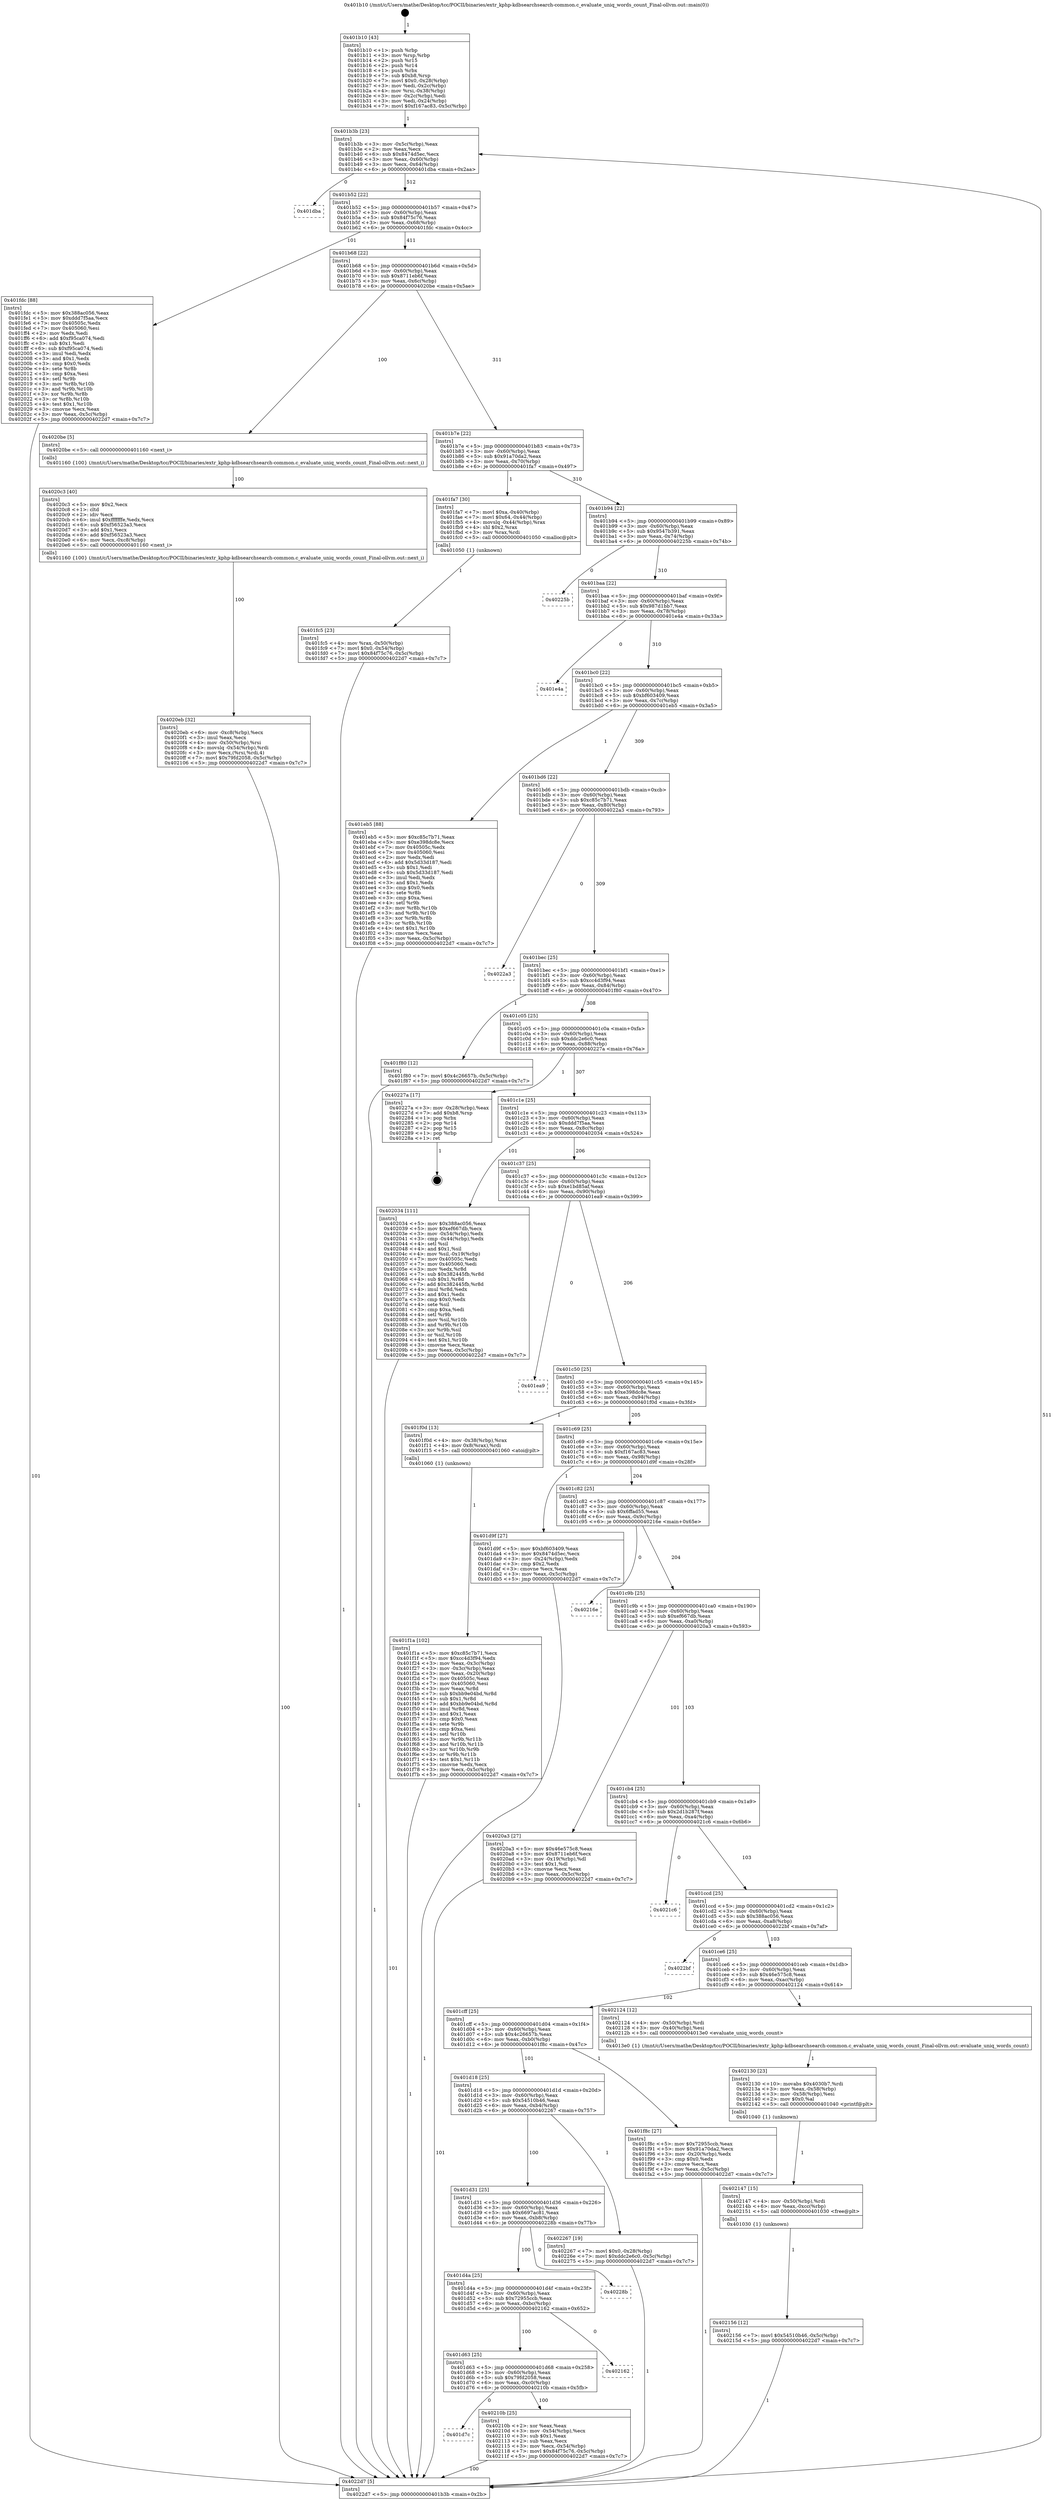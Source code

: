 digraph "0x401b10" {
  label = "0x401b10 (/mnt/c/Users/mathe/Desktop/tcc/POCII/binaries/extr_kphp-kdbsearchsearch-common.c_evaluate_uniq_words_count_Final-ollvm.out::main(0))"
  labelloc = "t"
  node[shape=record]

  Entry [label="",width=0.3,height=0.3,shape=circle,fillcolor=black,style=filled]
  "0x401b3b" [label="{
     0x401b3b [23]\l
     | [instrs]\l
     &nbsp;&nbsp;0x401b3b \<+3\>: mov -0x5c(%rbp),%eax\l
     &nbsp;&nbsp;0x401b3e \<+2\>: mov %eax,%ecx\l
     &nbsp;&nbsp;0x401b40 \<+6\>: sub $0x8474d5ec,%ecx\l
     &nbsp;&nbsp;0x401b46 \<+3\>: mov %eax,-0x60(%rbp)\l
     &nbsp;&nbsp;0x401b49 \<+3\>: mov %ecx,-0x64(%rbp)\l
     &nbsp;&nbsp;0x401b4c \<+6\>: je 0000000000401dba \<main+0x2aa\>\l
  }"]
  "0x401dba" [label="{
     0x401dba\l
  }", style=dashed]
  "0x401b52" [label="{
     0x401b52 [22]\l
     | [instrs]\l
     &nbsp;&nbsp;0x401b52 \<+5\>: jmp 0000000000401b57 \<main+0x47\>\l
     &nbsp;&nbsp;0x401b57 \<+3\>: mov -0x60(%rbp),%eax\l
     &nbsp;&nbsp;0x401b5a \<+5\>: sub $0x84f75c76,%eax\l
     &nbsp;&nbsp;0x401b5f \<+3\>: mov %eax,-0x68(%rbp)\l
     &nbsp;&nbsp;0x401b62 \<+6\>: je 0000000000401fdc \<main+0x4cc\>\l
  }"]
  Exit [label="",width=0.3,height=0.3,shape=circle,fillcolor=black,style=filled,peripheries=2]
  "0x401fdc" [label="{
     0x401fdc [88]\l
     | [instrs]\l
     &nbsp;&nbsp;0x401fdc \<+5\>: mov $0x388ac056,%eax\l
     &nbsp;&nbsp;0x401fe1 \<+5\>: mov $0xddd7f5aa,%ecx\l
     &nbsp;&nbsp;0x401fe6 \<+7\>: mov 0x40505c,%edx\l
     &nbsp;&nbsp;0x401fed \<+7\>: mov 0x405060,%esi\l
     &nbsp;&nbsp;0x401ff4 \<+2\>: mov %edx,%edi\l
     &nbsp;&nbsp;0x401ff6 \<+6\>: add $0xf95ca074,%edi\l
     &nbsp;&nbsp;0x401ffc \<+3\>: sub $0x1,%edi\l
     &nbsp;&nbsp;0x401fff \<+6\>: sub $0xf95ca074,%edi\l
     &nbsp;&nbsp;0x402005 \<+3\>: imul %edi,%edx\l
     &nbsp;&nbsp;0x402008 \<+3\>: and $0x1,%edx\l
     &nbsp;&nbsp;0x40200b \<+3\>: cmp $0x0,%edx\l
     &nbsp;&nbsp;0x40200e \<+4\>: sete %r8b\l
     &nbsp;&nbsp;0x402012 \<+3\>: cmp $0xa,%esi\l
     &nbsp;&nbsp;0x402015 \<+4\>: setl %r9b\l
     &nbsp;&nbsp;0x402019 \<+3\>: mov %r8b,%r10b\l
     &nbsp;&nbsp;0x40201c \<+3\>: and %r9b,%r10b\l
     &nbsp;&nbsp;0x40201f \<+3\>: xor %r9b,%r8b\l
     &nbsp;&nbsp;0x402022 \<+3\>: or %r8b,%r10b\l
     &nbsp;&nbsp;0x402025 \<+4\>: test $0x1,%r10b\l
     &nbsp;&nbsp;0x402029 \<+3\>: cmovne %ecx,%eax\l
     &nbsp;&nbsp;0x40202c \<+3\>: mov %eax,-0x5c(%rbp)\l
     &nbsp;&nbsp;0x40202f \<+5\>: jmp 00000000004022d7 \<main+0x7c7\>\l
  }"]
  "0x401b68" [label="{
     0x401b68 [22]\l
     | [instrs]\l
     &nbsp;&nbsp;0x401b68 \<+5\>: jmp 0000000000401b6d \<main+0x5d\>\l
     &nbsp;&nbsp;0x401b6d \<+3\>: mov -0x60(%rbp),%eax\l
     &nbsp;&nbsp;0x401b70 \<+5\>: sub $0x8711eb6f,%eax\l
     &nbsp;&nbsp;0x401b75 \<+3\>: mov %eax,-0x6c(%rbp)\l
     &nbsp;&nbsp;0x401b78 \<+6\>: je 00000000004020be \<main+0x5ae\>\l
  }"]
  "0x402156" [label="{
     0x402156 [12]\l
     | [instrs]\l
     &nbsp;&nbsp;0x402156 \<+7\>: movl $0x54510b46,-0x5c(%rbp)\l
     &nbsp;&nbsp;0x40215d \<+5\>: jmp 00000000004022d7 \<main+0x7c7\>\l
  }"]
  "0x4020be" [label="{
     0x4020be [5]\l
     | [instrs]\l
     &nbsp;&nbsp;0x4020be \<+5\>: call 0000000000401160 \<next_i\>\l
     | [calls]\l
     &nbsp;&nbsp;0x401160 \{100\} (/mnt/c/Users/mathe/Desktop/tcc/POCII/binaries/extr_kphp-kdbsearchsearch-common.c_evaluate_uniq_words_count_Final-ollvm.out::next_i)\l
  }"]
  "0x401b7e" [label="{
     0x401b7e [22]\l
     | [instrs]\l
     &nbsp;&nbsp;0x401b7e \<+5\>: jmp 0000000000401b83 \<main+0x73\>\l
     &nbsp;&nbsp;0x401b83 \<+3\>: mov -0x60(%rbp),%eax\l
     &nbsp;&nbsp;0x401b86 \<+5\>: sub $0x91a70da2,%eax\l
     &nbsp;&nbsp;0x401b8b \<+3\>: mov %eax,-0x70(%rbp)\l
     &nbsp;&nbsp;0x401b8e \<+6\>: je 0000000000401fa7 \<main+0x497\>\l
  }"]
  "0x402147" [label="{
     0x402147 [15]\l
     | [instrs]\l
     &nbsp;&nbsp;0x402147 \<+4\>: mov -0x50(%rbp),%rdi\l
     &nbsp;&nbsp;0x40214b \<+6\>: mov %eax,-0xcc(%rbp)\l
     &nbsp;&nbsp;0x402151 \<+5\>: call 0000000000401030 \<free@plt\>\l
     | [calls]\l
     &nbsp;&nbsp;0x401030 \{1\} (unknown)\l
  }"]
  "0x401fa7" [label="{
     0x401fa7 [30]\l
     | [instrs]\l
     &nbsp;&nbsp;0x401fa7 \<+7\>: movl $0xa,-0x40(%rbp)\l
     &nbsp;&nbsp;0x401fae \<+7\>: movl $0x64,-0x44(%rbp)\l
     &nbsp;&nbsp;0x401fb5 \<+4\>: movslq -0x44(%rbp),%rax\l
     &nbsp;&nbsp;0x401fb9 \<+4\>: shl $0x2,%rax\l
     &nbsp;&nbsp;0x401fbd \<+3\>: mov %rax,%rdi\l
     &nbsp;&nbsp;0x401fc0 \<+5\>: call 0000000000401050 \<malloc@plt\>\l
     | [calls]\l
     &nbsp;&nbsp;0x401050 \{1\} (unknown)\l
  }"]
  "0x401b94" [label="{
     0x401b94 [22]\l
     | [instrs]\l
     &nbsp;&nbsp;0x401b94 \<+5\>: jmp 0000000000401b99 \<main+0x89\>\l
     &nbsp;&nbsp;0x401b99 \<+3\>: mov -0x60(%rbp),%eax\l
     &nbsp;&nbsp;0x401b9c \<+5\>: sub $0x9547b391,%eax\l
     &nbsp;&nbsp;0x401ba1 \<+3\>: mov %eax,-0x74(%rbp)\l
     &nbsp;&nbsp;0x401ba4 \<+6\>: je 000000000040225b \<main+0x74b\>\l
  }"]
  "0x402130" [label="{
     0x402130 [23]\l
     | [instrs]\l
     &nbsp;&nbsp;0x402130 \<+10\>: movabs $0x4030b7,%rdi\l
     &nbsp;&nbsp;0x40213a \<+3\>: mov %eax,-0x58(%rbp)\l
     &nbsp;&nbsp;0x40213d \<+3\>: mov -0x58(%rbp),%esi\l
     &nbsp;&nbsp;0x402140 \<+2\>: mov $0x0,%al\l
     &nbsp;&nbsp;0x402142 \<+5\>: call 0000000000401040 \<printf@plt\>\l
     | [calls]\l
     &nbsp;&nbsp;0x401040 \{1\} (unknown)\l
  }"]
  "0x40225b" [label="{
     0x40225b\l
  }", style=dashed]
  "0x401baa" [label="{
     0x401baa [22]\l
     | [instrs]\l
     &nbsp;&nbsp;0x401baa \<+5\>: jmp 0000000000401baf \<main+0x9f\>\l
     &nbsp;&nbsp;0x401baf \<+3\>: mov -0x60(%rbp),%eax\l
     &nbsp;&nbsp;0x401bb2 \<+5\>: sub $0x987d1bb7,%eax\l
     &nbsp;&nbsp;0x401bb7 \<+3\>: mov %eax,-0x78(%rbp)\l
     &nbsp;&nbsp;0x401bba \<+6\>: je 0000000000401e4a \<main+0x33a\>\l
  }"]
  "0x401d7c" [label="{
     0x401d7c\l
  }", style=dashed]
  "0x401e4a" [label="{
     0x401e4a\l
  }", style=dashed]
  "0x401bc0" [label="{
     0x401bc0 [22]\l
     | [instrs]\l
     &nbsp;&nbsp;0x401bc0 \<+5\>: jmp 0000000000401bc5 \<main+0xb5\>\l
     &nbsp;&nbsp;0x401bc5 \<+3\>: mov -0x60(%rbp),%eax\l
     &nbsp;&nbsp;0x401bc8 \<+5\>: sub $0xbf603409,%eax\l
     &nbsp;&nbsp;0x401bcd \<+3\>: mov %eax,-0x7c(%rbp)\l
     &nbsp;&nbsp;0x401bd0 \<+6\>: je 0000000000401eb5 \<main+0x3a5\>\l
  }"]
  "0x40210b" [label="{
     0x40210b [25]\l
     | [instrs]\l
     &nbsp;&nbsp;0x40210b \<+2\>: xor %eax,%eax\l
     &nbsp;&nbsp;0x40210d \<+3\>: mov -0x54(%rbp),%ecx\l
     &nbsp;&nbsp;0x402110 \<+3\>: sub $0x1,%eax\l
     &nbsp;&nbsp;0x402113 \<+2\>: sub %eax,%ecx\l
     &nbsp;&nbsp;0x402115 \<+3\>: mov %ecx,-0x54(%rbp)\l
     &nbsp;&nbsp;0x402118 \<+7\>: movl $0x84f75c76,-0x5c(%rbp)\l
     &nbsp;&nbsp;0x40211f \<+5\>: jmp 00000000004022d7 \<main+0x7c7\>\l
  }"]
  "0x401eb5" [label="{
     0x401eb5 [88]\l
     | [instrs]\l
     &nbsp;&nbsp;0x401eb5 \<+5\>: mov $0xc85c7b71,%eax\l
     &nbsp;&nbsp;0x401eba \<+5\>: mov $0xe398dc8e,%ecx\l
     &nbsp;&nbsp;0x401ebf \<+7\>: mov 0x40505c,%edx\l
     &nbsp;&nbsp;0x401ec6 \<+7\>: mov 0x405060,%esi\l
     &nbsp;&nbsp;0x401ecd \<+2\>: mov %edx,%edi\l
     &nbsp;&nbsp;0x401ecf \<+6\>: add $0x5d33d187,%edi\l
     &nbsp;&nbsp;0x401ed5 \<+3\>: sub $0x1,%edi\l
     &nbsp;&nbsp;0x401ed8 \<+6\>: sub $0x5d33d187,%edi\l
     &nbsp;&nbsp;0x401ede \<+3\>: imul %edi,%edx\l
     &nbsp;&nbsp;0x401ee1 \<+3\>: and $0x1,%edx\l
     &nbsp;&nbsp;0x401ee4 \<+3\>: cmp $0x0,%edx\l
     &nbsp;&nbsp;0x401ee7 \<+4\>: sete %r8b\l
     &nbsp;&nbsp;0x401eeb \<+3\>: cmp $0xa,%esi\l
     &nbsp;&nbsp;0x401eee \<+4\>: setl %r9b\l
     &nbsp;&nbsp;0x401ef2 \<+3\>: mov %r8b,%r10b\l
     &nbsp;&nbsp;0x401ef5 \<+3\>: and %r9b,%r10b\l
     &nbsp;&nbsp;0x401ef8 \<+3\>: xor %r9b,%r8b\l
     &nbsp;&nbsp;0x401efb \<+3\>: or %r8b,%r10b\l
     &nbsp;&nbsp;0x401efe \<+4\>: test $0x1,%r10b\l
     &nbsp;&nbsp;0x401f02 \<+3\>: cmovne %ecx,%eax\l
     &nbsp;&nbsp;0x401f05 \<+3\>: mov %eax,-0x5c(%rbp)\l
     &nbsp;&nbsp;0x401f08 \<+5\>: jmp 00000000004022d7 \<main+0x7c7\>\l
  }"]
  "0x401bd6" [label="{
     0x401bd6 [22]\l
     | [instrs]\l
     &nbsp;&nbsp;0x401bd6 \<+5\>: jmp 0000000000401bdb \<main+0xcb\>\l
     &nbsp;&nbsp;0x401bdb \<+3\>: mov -0x60(%rbp),%eax\l
     &nbsp;&nbsp;0x401bde \<+5\>: sub $0xc85c7b71,%eax\l
     &nbsp;&nbsp;0x401be3 \<+3\>: mov %eax,-0x80(%rbp)\l
     &nbsp;&nbsp;0x401be6 \<+6\>: je 00000000004022a3 \<main+0x793\>\l
  }"]
  "0x401d63" [label="{
     0x401d63 [25]\l
     | [instrs]\l
     &nbsp;&nbsp;0x401d63 \<+5\>: jmp 0000000000401d68 \<main+0x258\>\l
     &nbsp;&nbsp;0x401d68 \<+3\>: mov -0x60(%rbp),%eax\l
     &nbsp;&nbsp;0x401d6b \<+5\>: sub $0x79fd2058,%eax\l
     &nbsp;&nbsp;0x401d70 \<+6\>: mov %eax,-0xc0(%rbp)\l
     &nbsp;&nbsp;0x401d76 \<+6\>: je 000000000040210b \<main+0x5fb\>\l
  }"]
  "0x4022a3" [label="{
     0x4022a3\l
  }", style=dashed]
  "0x401bec" [label="{
     0x401bec [25]\l
     | [instrs]\l
     &nbsp;&nbsp;0x401bec \<+5\>: jmp 0000000000401bf1 \<main+0xe1\>\l
     &nbsp;&nbsp;0x401bf1 \<+3\>: mov -0x60(%rbp),%eax\l
     &nbsp;&nbsp;0x401bf4 \<+5\>: sub $0xcc4d3f94,%eax\l
     &nbsp;&nbsp;0x401bf9 \<+6\>: mov %eax,-0x84(%rbp)\l
     &nbsp;&nbsp;0x401bff \<+6\>: je 0000000000401f80 \<main+0x470\>\l
  }"]
  "0x402162" [label="{
     0x402162\l
  }", style=dashed]
  "0x401f80" [label="{
     0x401f80 [12]\l
     | [instrs]\l
     &nbsp;&nbsp;0x401f80 \<+7\>: movl $0x4c26657b,-0x5c(%rbp)\l
     &nbsp;&nbsp;0x401f87 \<+5\>: jmp 00000000004022d7 \<main+0x7c7\>\l
  }"]
  "0x401c05" [label="{
     0x401c05 [25]\l
     | [instrs]\l
     &nbsp;&nbsp;0x401c05 \<+5\>: jmp 0000000000401c0a \<main+0xfa\>\l
     &nbsp;&nbsp;0x401c0a \<+3\>: mov -0x60(%rbp),%eax\l
     &nbsp;&nbsp;0x401c0d \<+5\>: sub $0xddc2e6c0,%eax\l
     &nbsp;&nbsp;0x401c12 \<+6\>: mov %eax,-0x88(%rbp)\l
     &nbsp;&nbsp;0x401c18 \<+6\>: je 000000000040227a \<main+0x76a\>\l
  }"]
  "0x401d4a" [label="{
     0x401d4a [25]\l
     | [instrs]\l
     &nbsp;&nbsp;0x401d4a \<+5\>: jmp 0000000000401d4f \<main+0x23f\>\l
     &nbsp;&nbsp;0x401d4f \<+3\>: mov -0x60(%rbp),%eax\l
     &nbsp;&nbsp;0x401d52 \<+5\>: sub $0x72955ccb,%eax\l
     &nbsp;&nbsp;0x401d57 \<+6\>: mov %eax,-0xbc(%rbp)\l
     &nbsp;&nbsp;0x401d5d \<+6\>: je 0000000000402162 \<main+0x652\>\l
  }"]
  "0x40227a" [label="{
     0x40227a [17]\l
     | [instrs]\l
     &nbsp;&nbsp;0x40227a \<+3\>: mov -0x28(%rbp),%eax\l
     &nbsp;&nbsp;0x40227d \<+7\>: add $0xb8,%rsp\l
     &nbsp;&nbsp;0x402284 \<+1\>: pop %rbx\l
     &nbsp;&nbsp;0x402285 \<+2\>: pop %r14\l
     &nbsp;&nbsp;0x402287 \<+2\>: pop %r15\l
     &nbsp;&nbsp;0x402289 \<+1\>: pop %rbp\l
     &nbsp;&nbsp;0x40228a \<+1\>: ret\l
  }"]
  "0x401c1e" [label="{
     0x401c1e [25]\l
     | [instrs]\l
     &nbsp;&nbsp;0x401c1e \<+5\>: jmp 0000000000401c23 \<main+0x113\>\l
     &nbsp;&nbsp;0x401c23 \<+3\>: mov -0x60(%rbp),%eax\l
     &nbsp;&nbsp;0x401c26 \<+5\>: sub $0xddd7f5aa,%eax\l
     &nbsp;&nbsp;0x401c2b \<+6\>: mov %eax,-0x8c(%rbp)\l
     &nbsp;&nbsp;0x401c31 \<+6\>: je 0000000000402034 \<main+0x524\>\l
  }"]
  "0x40228b" [label="{
     0x40228b\l
  }", style=dashed]
  "0x402034" [label="{
     0x402034 [111]\l
     | [instrs]\l
     &nbsp;&nbsp;0x402034 \<+5\>: mov $0x388ac056,%eax\l
     &nbsp;&nbsp;0x402039 \<+5\>: mov $0xef667db,%ecx\l
     &nbsp;&nbsp;0x40203e \<+3\>: mov -0x54(%rbp),%edx\l
     &nbsp;&nbsp;0x402041 \<+3\>: cmp -0x44(%rbp),%edx\l
     &nbsp;&nbsp;0x402044 \<+4\>: setl %sil\l
     &nbsp;&nbsp;0x402048 \<+4\>: and $0x1,%sil\l
     &nbsp;&nbsp;0x40204c \<+4\>: mov %sil,-0x19(%rbp)\l
     &nbsp;&nbsp;0x402050 \<+7\>: mov 0x40505c,%edx\l
     &nbsp;&nbsp;0x402057 \<+7\>: mov 0x405060,%edi\l
     &nbsp;&nbsp;0x40205e \<+3\>: mov %edx,%r8d\l
     &nbsp;&nbsp;0x402061 \<+7\>: sub $0x382445fb,%r8d\l
     &nbsp;&nbsp;0x402068 \<+4\>: sub $0x1,%r8d\l
     &nbsp;&nbsp;0x40206c \<+7\>: add $0x382445fb,%r8d\l
     &nbsp;&nbsp;0x402073 \<+4\>: imul %r8d,%edx\l
     &nbsp;&nbsp;0x402077 \<+3\>: and $0x1,%edx\l
     &nbsp;&nbsp;0x40207a \<+3\>: cmp $0x0,%edx\l
     &nbsp;&nbsp;0x40207d \<+4\>: sete %sil\l
     &nbsp;&nbsp;0x402081 \<+3\>: cmp $0xa,%edi\l
     &nbsp;&nbsp;0x402084 \<+4\>: setl %r9b\l
     &nbsp;&nbsp;0x402088 \<+3\>: mov %sil,%r10b\l
     &nbsp;&nbsp;0x40208b \<+3\>: and %r9b,%r10b\l
     &nbsp;&nbsp;0x40208e \<+3\>: xor %r9b,%sil\l
     &nbsp;&nbsp;0x402091 \<+3\>: or %sil,%r10b\l
     &nbsp;&nbsp;0x402094 \<+4\>: test $0x1,%r10b\l
     &nbsp;&nbsp;0x402098 \<+3\>: cmovne %ecx,%eax\l
     &nbsp;&nbsp;0x40209b \<+3\>: mov %eax,-0x5c(%rbp)\l
     &nbsp;&nbsp;0x40209e \<+5\>: jmp 00000000004022d7 \<main+0x7c7\>\l
  }"]
  "0x401c37" [label="{
     0x401c37 [25]\l
     | [instrs]\l
     &nbsp;&nbsp;0x401c37 \<+5\>: jmp 0000000000401c3c \<main+0x12c\>\l
     &nbsp;&nbsp;0x401c3c \<+3\>: mov -0x60(%rbp),%eax\l
     &nbsp;&nbsp;0x401c3f \<+5\>: sub $0xe1bd85af,%eax\l
     &nbsp;&nbsp;0x401c44 \<+6\>: mov %eax,-0x90(%rbp)\l
     &nbsp;&nbsp;0x401c4a \<+6\>: je 0000000000401ea9 \<main+0x399\>\l
  }"]
  "0x401d31" [label="{
     0x401d31 [25]\l
     | [instrs]\l
     &nbsp;&nbsp;0x401d31 \<+5\>: jmp 0000000000401d36 \<main+0x226\>\l
     &nbsp;&nbsp;0x401d36 \<+3\>: mov -0x60(%rbp),%eax\l
     &nbsp;&nbsp;0x401d39 \<+5\>: sub $0x6697ac81,%eax\l
     &nbsp;&nbsp;0x401d3e \<+6\>: mov %eax,-0xb8(%rbp)\l
     &nbsp;&nbsp;0x401d44 \<+6\>: je 000000000040228b \<main+0x77b\>\l
  }"]
  "0x401ea9" [label="{
     0x401ea9\l
  }", style=dashed]
  "0x401c50" [label="{
     0x401c50 [25]\l
     | [instrs]\l
     &nbsp;&nbsp;0x401c50 \<+5\>: jmp 0000000000401c55 \<main+0x145\>\l
     &nbsp;&nbsp;0x401c55 \<+3\>: mov -0x60(%rbp),%eax\l
     &nbsp;&nbsp;0x401c58 \<+5\>: sub $0xe398dc8e,%eax\l
     &nbsp;&nbsp;0x401c5d \<+6\>: mov %eax,-0x94(%rbp)\l
     &nbsp;&nbsp;0x401c63 \<+6\>: je 0000000000401f0d \<main+0x3fd\>\l
  }"]
  "0x402267" [label="{
     0x402267 [19]\l
     | [instrs]\l
     &nbsp;&nbsp;0x402267 \<+7\>: movl $0x0,-0x28(%rbp)\l
     &nbsp;&nbsp;0x40226e \<+7\>: movl $0xddc2e6c0,-0x5c(%rbp)\l
     &nbsp;&nbsp;0x402275 \<+5\>: jmp 00000000004022d7 \<main+0x7c7\>\l
  }"]
  "0x401f0d" [label="{
     0x401f0d [13]\l
     | [instrs]\l
     &nbsp;&nbsp;0x401f0d \<+4\>: mov -0x38(%rbp),%rax\l
     &nbsp;&nbsp;0x401f11 \<+4\>: mov 0x8(%rax),%rdi\l
     &nbsp;&nbsp;0x401f15 \<+5\>: call 0000000000401060 \<atoi@plt\>\l
     | [calls]\l
     &nbsp;&nbsp;0x401060 \{1\} (unknown)\l
  }"]
  "0x401c69" [label="{
     0x401c69 [25]\l
     | [instrs]\l
     &nbsp;&nbsp;0x401c69 \<+5\>: jmp 0000000000401c6e \<main+0x15e\>\l
     &nbsp;&nbsp;0x401c6e \<+3\>: mov -0x60(%rbp),%eax\l
     &nbsp;&nbsp;0x401c71 \<+5\>: sub $0xf167ac83,%eax\l
     &nbsp;&nbsp;0x401c76 \<+6\>: mov %eax,-0x98(%rbp)\l
     &nbsp;&nbsp;0x401c7c \<+6\>: je 0000000000401d9f \<main+0x28f\>\l
  }"]
  "0x4020eb" [label="{
     0x4020eb [32]\l
     | [instrs]\l
     &nbsp;&nbsp;0x4020eb \<+6\>: mov -0xc8(%rbp),%ecx\l
     &nbsp;&nbsp;0x4020f1 \<+3\>: imul %eax,%ecx\l
     &nbsp;&nbsp;0x4020f4 \<+4\>: mov -0x50(%rbp),%rsi\l
     &nbsp;&nbsp;0x4020f8 \<+4\>: movslq -0x54(%rbp),%rdi\l
     &nbsp;&nbsp;0x4020fc \<+3\>: mov %ecx,(%rsi,%rdi,4)\l
     &nbsp;&nbsp;0x4020ff \<+7\>: movl $0x79fd2058,-0x5c(%rbp)\l
     &nbsp;&nbsp;0x402106 \<+5\>: jmp 00000000004022d7 \<main+0x7c7\>\l
  }"]
  "0x401d9f" [label="{
     0x401d9f [27]\l
     | [instrs]\l
     &nbsp;&nbsp;0x401d9f \<+5\>: mov $0xbf603409,%eax\l
     &nbsp;&nbsp;0x401da4 \<+5\>: mov $0x8474d5ec,%ecx\l
     &nbsp;&nbsp;0x401da9 \<+3\>: mov -0x24(%rbp),%edx\l
     &nbsp;&nbsp;0x401dac \<+3\>: cmp $0x2,%edx\l
     &nbsp;&nbsp;0x401daf \<+3\>: cmovne %ecx,%eax\l
     &nbsp;&nbsp;0x401db2 \<+3\>: mov %eax,-0x5c(%rbp)\l
     &nbsp;&nbsp;0x401db5 \<+5\>: jmp 00000000004022d7 \<main+0x7c7\>\l
  }"]
  "0x401c82" [label="{
     0x401c82 [25]\l
     | [instrs]\l
     &nbsp;&nbsp;0x401c82 \<+5\>: jmp 0000000000401c87 \<main+0x177\>\l
     &nbsp;&nbsp;0x401c87 \<+3\>: mov -0x60(%rbp),%eax\l
     &nbsp;&nbsp;0x401c8a \<+5\>: sub $0x6ffad55,%eax\l
     &nbsp;&nbsp;0x401c8f \<+6\>: mov %eax,-0x9c(%rbp)\l
     &nbsp;&nbsp;0x401c95 \<+6\>: je 000000000040216e \<main+0x65e\>\l
  }"]
  "0x4022d7" [label="{
     0x4022d7 [5]\l
     | [instrs]\l
     &nbsp;&nbsp;0x4022d7 \<+5\>: jmp 0000000000401b3b \<main+0x2b\>\l
  }"]
  "0x401b10" [label="{
     0x401b10 [43]\l
     | [instrs]\l
     &nbsp;&nbsp;0x401b10 \<+1\>: push %rbp\l
     &nbsp;&nbsp;0x401b11 \<+3\>: mov %rsp,%rbp\l
     &nbsp;&nbsp;0x401b14 \<+2\>: push %r15\l
     &nbsp;&nbsp;0x401b16 \<+2\>: push %r14\l
     &nbsp;&nbsp;0x401b18 \<+1\>: push %rbx\l
     &nbsp;&nbsp;0x401b19 \<+7\>: sub $0xb8,%rsp\l
     &nbsp;&nbsp;0x401b20 \<+7\>: movl $0x0,-0x28(%rbp)\l
     &nbsp;&nbsp;0x401b27 \<+3\>: mov %edi,-0x2c(%rbp)\l
     &nbsp;&nbsp;0x401b2a \<+4\>: mov %rsi,-0x38(%rbp)\l
     &nbsp;&nbsp;0x401b2e \<+3\>: mov -0x2c(%rbp),%edi\l
     &nbsp;&nbsp;0x401b31 \<+3\>: mov %edi,-0x24(%rbp)\l
     &nbsp;&nbsp;0x401b34 \<+7\>: movl $0xf167ac83,-0x5c(%rbp)\l
  }"]
  "0x401f1a" [label="{
     0x401f1a [102]\l
     | [instrs]\l
     &nbsp;&nbsp;0x401f1a \<+5\>: mov $0xc85c7b71,%ecx\l
     &nbsp;&nbsp;0x401f1f \<+5\>: mov $0xcc4d3f94,%edx\l
     &nbsp;&nbsp;0x401f24 \<+3\>: mov %eax,-0x3c(%rbp)\l
     &nbsp;&nbsp;0x401f27 \<+3\>: mov -0x3c(%rbp),%eax\l
     &nbsp;&nbsp;0x401f2a \<+3\>: mov %eax,-0x20(%rbp)\l
     &nbsp;&nbsp;0x401f2d \<+7\>: mov 0x40505c,%eax\l
     &nbsp;&nbsp;0x401f34 \<+7\>: mov 0x405060,%esi\l
     &nbsp;&nbsp;0x401f3b \<+3\>: mov %eax,%r8d\l
     &nbsp;&nbsp;0x401f3e \<+7\>: sub $0xbb9e04bd,%r8d\l
     &nbsp;&nbsp;0x401f45 \<+4\>: sub $0x1,%r8d\l
     &nbsp;&nbsp;0x401f49 \<+7\>: add $0xbb9e04bd,%r8d\l
     &nbsp;&nbsp;0x401f50 \<+4\>: imul %r8d,%eax\l
     &nbsp;&nbsp;0x401f54 \<+3\>: and $0x1,%eax\l
     &nbsp;&nbsp;0x401f57 \<+3\>: cmp $0x0,%eax\l
     &nbsp;&nbsp;0x401f5a \<+4\>: sete %r9b\l
     &nbsp;&nbsp;0x401f5e \<+3\>: cmp $0xa,%esi\l
     &nbsp;&nbsp;0x401f61 \<+4\>: setl %r10b\l
     &nbsp;&nbsp;0x401f65 \<+3\>: mov %r9b,%r11b\l
     &nbsp;&nbsp;0x401f68 \<+3\>: and %r10b,%r11b\l
     &nbsp;&nbsp;0x401f6b \<+3\>: xor %r10b,%r9b\l
     &nbsp;&nbsp;0x401f6e \<+3\>: or %r9b,%r11b\l
     &nbsp;&nbsp;0x401f71 \<+4\>: test $0x1,%r11b\l
     &nbsp;&nbsp;0x401f75 \<+3\>: cmovne %edx,%ecx\l
     &nbsp;&nbsp;0x401f78 \<+3\>: mov %ecx,-0x5c(%rbp)\l
     &nbsp;&nbsp;0x401f7b \<+5\>: jmp 00000000004022d7 \<main+0x7c7\>\l
  }"]
  "0x4020c3" [label="{
     0x4020c3 [40]\l
     | [instrs]\l
     &nbsp;&nbsp;0x4020c3 \<+5\>: mov $0x2,%ecx\l
     &nbsp;&nbsp;0x4020c8 \<+1\>: cltd\l
     &nbsp;&nbsp;0x4020c9 \<+2\>: idiv %ecx\l
     &nbsp;&nbsp;0x4020cb \<+6\>: imul $0xfffffffe,%edx,%ecx\l
     &nbsp;&nbsp;0x4020d1 \<+6\>: sub $0xf56523a3,%ecx\l
     &nbsp;&nbsp;0x4020d7 \<+3\>: add $0x1,%ecx\l
     &nbsp;&nbsp;0x4020da \<+6\>: add $0xf56523a3,%ecx\l
     &nbsp;&nbsp;0x4020e0 \<+6\>: mov %ecx,-0xc8(%rbp)\l
     &nbsp;&nbsp;0x4020e6 \<+5\>: call 0000000000401160 \<next_i\>\l
     | [calls]\l
     &nbsp;&nbsp;0x401160 \{100\} (/mnt/c/Users/mathe/Desktop/tcc/POCII/binaries/extr_kphp-kdbsearchsearch-common.c_evaluate_uniq_words_count_Final-ollvm.out::next_i)\l
  }"]
  "0x40216e" [label="{
     0x40216e\l
  }", style=dashed]
  "0x401c9b" [label="{
     0x401c9b [25]\l
     | [instrs]\l
     &nbsp;&nbsp;0x401c9b \<+5\>: jmp 0000000000401ca0 \<main+0x190\>\l
     &nbsp;&nbsp;0x401ca0 \<+3\>: mov -0x60(%rbp),%eax\l
     &nbsp;&nbsp;0x401ca3 \<+5\>: sub $0xef667db,%eax\l
     &nbsp;&nbsp;0x401ca8 \<+6\>: mov %eax,-0xa0(%rbp)\l
     &nbsp;&nbsp;0x401cae \<+6\>: je 00000000004020a3 \<main+0x593\>\l
  }"]
  "0x401fc5" [label="{
     0x401fc5 [23]\l
     | [instrs]\l
     &nbsp;&nbsp;0x401fc5 \<+4\>: mov %rax,-0x50(%rbp)\l
     &nbsp;&nbsp;0x401fc9 \<+7\>: movl $0x0,-0x54(%rbp)\l
     &nbsp;&nbsp;0x401fd0 \<+7\>: movl $0x84f75c76,-0x5c(%rbp)\l
     &nbsp;&nbsp;0x401fd7 \<+5\>: jmp 00000000004022d7 \<main+0x7c7\>\l
  }"]
  "0x4020a3" [label="{
     0x4020a3 [27]\l
     | [instrs]\l
     &nbsp;&nbsp;0x4020a3 \<+5\>: mov $0x46e575c8,%eax\l
     &nbsp;&nbsp;0x4020a8 \<+5\>: mov $0x8711eb6f,%ecx\l
     &nbsp;&nbsp;0x4020ad \<+3\>: mov -0x19(%rbp),%dl\l
     &nbsp;&nbsp;0x4020b0 \<+3\>: test $0x1,%dl\l
     &nbsp;&nbsp;0x4020b3 \<+3\>: cmovne %ecx,%eax\l
     &nbsp;&nbsp;0x4020b6 \<+3\>: mov %eax,-0x5c(%rbp)\l
     &nbsp;&nbsp;0x4020b9 \<+5\>: jmp 00000000004022d7 \<main+0x7c7\>\l
  }"]
  "0x401cb4" [label="{
     0x401cb4 [25]\l
     | [instrs]\l
     &nbsp;&nbsp;0x401cb4 \<+5\>: jmp 0000000000401cb9 \<main+0x1a9\>\l
     &nbsp;&nbsp;0x401cb9 \<+3\>: mov -0x60(%rbp),%eax\l
     &nbsp;&nbsp;0x401cbc \<+5\>: sub $0x2d1b287f,%eax\l
     &nbsp;&nbsp;0x401cc1 \<+6\>: mov %eax,-0xa4(%rbp)\l
     &nbsp;&nbsp;0x401cc7 \<+6\>: je 00000000004021c6 \<main+0x6b6\>\l
  }"]
  "0x401d18" [label="{
     0x401d18 [25]\l
     | [instrs]\l
     &nbsp;&nbsp;0x401d18 \<+5\>: jmp 0000000000401d1d \<main+0x20d\>\l
     &nbsp;&nbsp;0x401d1d \<+3\>: mov -0x60(%rbp),%eax\l
     &nbsp;&nbsp;0x401d20 \<+5\>: sub $0x54510b46,%eax\l
     &nbsp;&nbsp;0x401d25 \<+6\>: mov %eax,-0xb4(%rbp)\l
     &nbsp;&nbsp;0x401d2b \<+6\>: je 0000000000402267 \<main+0x757\>\l
  }"]
  "0x4021c6" [label="{
     0x4021c6\l
  }", style=dashed]
  "0x401ccd" [label="{
     0x401ccd [25]\l
     | [instrs]\l
     &nbsp;&nbsp;0x401ccd \<+5\>: jmp 0000000000401cd2 \<main+0x1c2\>\l
     &nbsp;&nbsp;0x401cd2 \<+3\>: mov -0x60(%rbp),%eax\l
     &nbsp;&nbsp;0x401cd5 \<+5\>: sub $0x388ac056,%eax\l
     &nbsp;&nbsp;0x401cda \<+6\>: mov %eax,-0xa8(%rbp)\l
     &nbsp;&nbsp;0x401ce0 \<+6\>: je 00000000004022bf \<main+0x7af\>\l
  }"]
  "0x401f8c" [label="{
     0x401f8c [27]\l
     | [instrs]\l
     &nbsp;&nbsp;0x401f8c \<+5\>: mov $0x72955ccb,%eax\l
     &nbsp;&nbsp;0x401f91 \<+5\>: mov $0x91a70da2,%ecx\l
     &nbsp;&nbsp;0x401f96 \<+3\>: mov -0x20(%rbp),%edx\l
     &nbsp;&nbsp;0x401f99 \<+3\>: cmp $0x0,%edx\l
     &nbsp;&nbsp;0x401f9c \<+3\>: cmove %ecx,%eax\l
     &nbsp;&nbsp;0x401f9f \<+3\>: mov %eax,-0x5c(%rbp)\l
     &nbsp;&nbsp;0x401fa2 \<+5\>: jmp 00000000004022d7 \<main+0x7c7\>\l
  }"]
  "0x4022bf" [label="{
     0x4022bf\l
  }", style=dashed]
  "0x401ce6" [label="{
     0x401ce6 [25]\l
     | [instrs]\l
     &nbsp;&nbsp;0x401ce6 \<+5\>: jmp 0000000000401ceb \<main+0x1db\>\l
     &nbsp;&nbsp;0x401ceb \<+3\>: mov -0x60(%rbp),%eax\l
     &nbsp;&nbsp;0x401cee \<+5\>: sub $0x46e575c8,%eax\l
     &nbsp;&nbsp;0x401cf3 \<+6\>: mov %eax,-0xac(%rbp)\l
     &nbsp;&nbsp;0x401cf9 \<+6\>: je 0000000000402124 \<main+0x614\>\l
  }"]
  "0x401cff" [label="{
     0x401cff [25]\l
     | [instrs]\l
     &nbsp;&nbsp;0x401cff \<+5\>: jmp 0000000000401d04 \<main+0x1f4\>\l
     &nbsp;&nbsp;0x401d04 \<+3\>: mov -0x60(%rbp),%eax\l
     &nbsp;&nbsp;0x401d07 \<+5\>: sub $0x4c26657b,%eax\l
     &nbsp;&nbsp;0x401d0c \<+6\>: mov %eax,-0xb0(%rbp)\l
     &nbsp;&nbsp;0x401d12 \<+6\>: je 0000000000401f8c \<main+0x47c\>\l
  }"]
  "0x402124" [label="{
     0x402124 [12]\l
     | [instrs]\l
     &nbsp;&nbsp;0x402124 \<+4\>: mov -0x50(%rbp),%rdi\l
     &nbsp;&nbsp;0x402128 \<+3\>: mov -0x40(%rbp),%esi\l
     &nbsp;&nbsp;0x40212b \<+5\>: call 00000000004013e0 \<evaluate_uniq_words_count\>\l
     | [calls]\l
     &nbsp;&nbsp;0x4013e0 \{1\} (/mnt/c/Users/mathe/Desktop/tcc/POCII/binaries/extr_kphp-kdbsearchsearch-common.c_evaluate_uniq_words_count_Final-ollvm.out::evaluate_uniq_words_count)\l
  }"]
  Entry -> "0x401b10" [label=" 1"]
  "0x401b3b" -> "0x401dba" [label=" 0"]
  "0x401b3b" -> "0x401b52" [label=" 512"]
  "0x40227a" -> Exit [label=" 1"]
  "0x401b52" -> "0x401fdc" [label=" 101"]
  "0x401b52" -> "0x401b68" [label=" 411"]
  "0x402267" -> "0x4022d7" [label=" 1"]
  "0x401b68" -> "0x4020be" [label=" 100"]
  "0x401b68" -> "0x401b7e" [label=" 311"]
  "0x402156" -> "0x4022d7" [label=" 1"]
  "0x401b7e" -> "0x401fa7" [label=" 1"]
  "0x401b7e" -> "0x401b94" [label=" 310"]
  "0x402147" -> "0x402156" [label=" 1"]
  "0x401b94" -> "0x40225b" [label=" 0"]
  "0x401b94" -> "0x401baa" [label=" 310"]
  "0x402130" -> "0x402147" [label=" 1"]
  "0x401baa" -> "0x401e4a" [label=" 0"]
  "0x401baa" -> "0x401bc0" [label=" 310"]
  "0x402124" -> "0x402130" [label=" 1"]
  "0x401bc0" -> "0x401eb5" [label=" 1"]
  "0x401bc0" -> "0x401bd6" [label=" 309"]
  "0x40210b" -> "0x4022d7" [label=" 100"]
  "0x401bd6" -> "0x4022a3" [label=" 0"]
  "0x401bd6" -> "0x401bec" [label=" 309"]
  "0x401d63" -> "0x40210b" [label=" 100"]
  "0x401bec" -> "0x401f80" [label=" 1"]
  "0x401bec" -> "0x401c05" [label=" 308"]
  "0x401d63" -> "0x401d7c" [label=" 0"]
  "0x401c05" -> "0x40227a" [label=" 1"]
  "0x401c05" -> "0x401c1e" [label=" 307"]
  "0x401d4a" -> "0x402162" [label=" 0"]
  "0x401c1e" -> "0x402034" [label=" 101"]
  "0x401c1e" -> "0x401c37" [label=" 206"]
  "0x401d4a" -> "0x401d63" [label=" 100"]
  "0x401c37" -> "0x401ea9" [label=" 0"]
  "0x401c37" -> "0x401c50" [label=" 206"]
  "0x401d31" -> "0x40228b" [label=" 0"]
  "0x401c50" -> "0x401f0d" [label=" 1"]
  "0x401c50" -> "0x401c69" [label=" 205"]
  "0x401d31" -> "0x401d4a" [label=" 100"]
  "0x401c69" -> "0x401d9f" [label=" 1"]
  "0x401c69" -> "0x401c82" [label=" 204"]
  "0x401d9f" -> "0x4022d7" [label=" 1"]
  "0x401b10" -> "0x401b3b" [label=" 1"]
  "0x4022d7" -> "0x401b3b" [label=" 511"]
  "0x401eb5" -> "0x4022d7" [label=" 1"]
  "0x401f0d" -> "0x401f1a" [label=" 1"]
  "0x401f1a" -> "0x4022d7" [label=" 1"]
  "0x401f80" -> "0x4022d7" [label=" 1"]
  "0x401d18" -> "0x402267" [label=" 1"]
  "0x401c82" -> "0x40216e" [label=" 0"]
  "0x401c82" -> "0x401c9b" [label=" 204"]
  "0x401d18" -> "0x401d31" [label=" 100"]
  "0x401c9b" -> "0x4020a3" [label=" 101"]
  "0x401c9b" -> "0x401cb4" [label=" 103"]
  "0x4020eb" -> "0x4022d7" [label=" 100"]
  "0x401cb4" -> "0x4021c6" [label=" 0"]
  "0x401cb4" -> "0x401ccd" [label=" 103"]
  "0x4020c3" -> "0x4020eb" [label=" 100"]
  "0x401ccd" -> "0x4022bf" [label=" 0"]
  "0x401ccd" -> "0x401ce6" [label=" 103"]
  "0x4020be" -> "0x4020c3" [label=" 100"]
  "0x401ce6" -> "0x402124" [label=" 1"]
  "0x401ce6" -> "0x401cff" [label=" 102"]
  "0x4020a3" -> "0x4022d7" [label=" 101"]
  "0x401cff" -> "0x401f8c" [label=" 1"]
  "0x401cff" -> "0x401d18" [label=" 101"]
  "0x401f8c" -> "0x4022d7" [label=" 1"]
  "0x401fa7" -> "0x401fc5" [label=" 1"]
  "0x401fc5" -> "0x4022d7" [label=" 1"]
  "0x401fdc" -> "0x4022d7" [label=" 101"]
  "0x402034" -> "0x4022d7" [label=" 101"]
}
